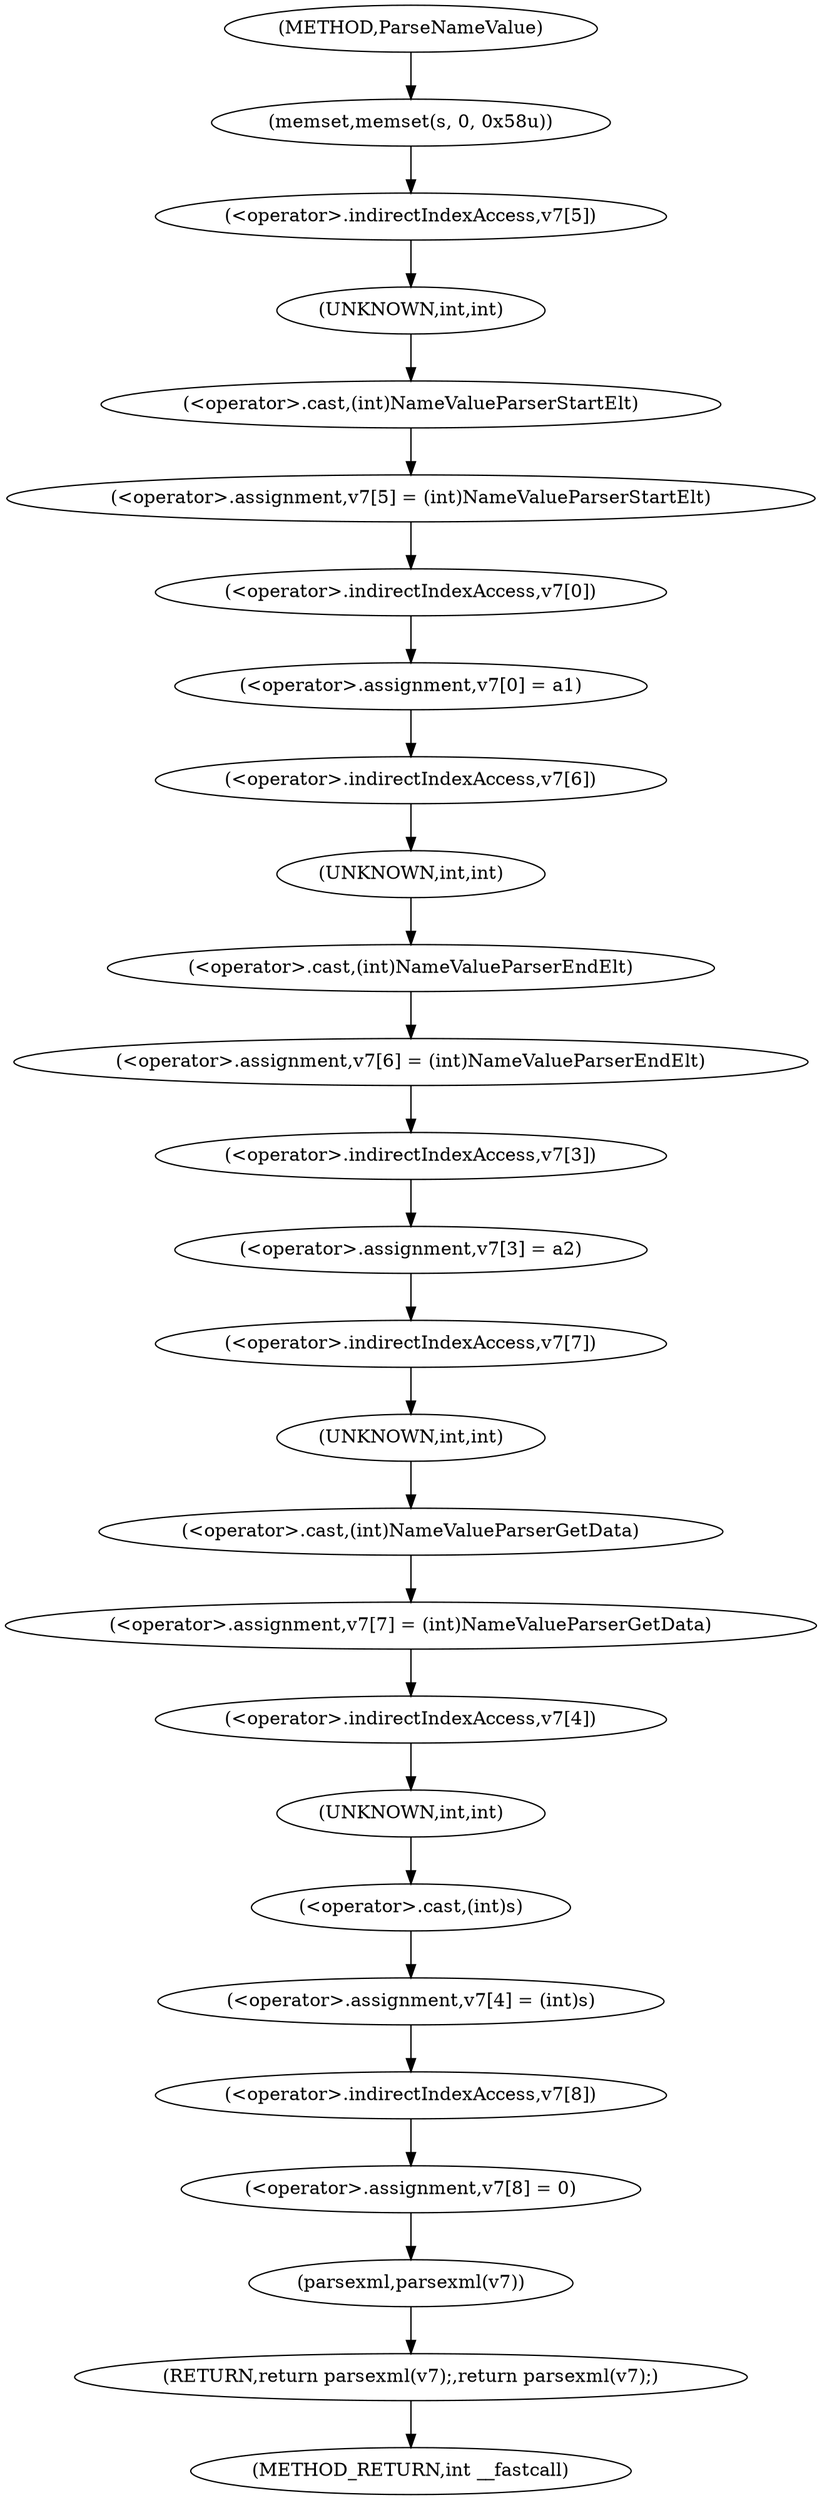 digraph ParseNameValue {  
"1000108" [label = "(memset,memset(s, 0, 0x58u))" ]
"1000112" [label = "(<operator>.assignment,v7[5] = (int)NameValueParserStartElt)" ]
"1000113" [label = "(<operator>.indirectIndexAccess,v7[5])" ]
"1000116" [label = "(<operator>.cast,(int)NameValueParserStartElt)" ]
"1000117" [label = "(UNKNOWN,int,int)" ]
"1000119" [label = "(<operator>.assignment,v7[0] = a1)" ]
"1000120" [label = "(<operator>.indirectIndexAccess,v7[0])" ]
"1000124" [label = "(<operator>.assignment,v7[6] = (int)NameValueParserEndElt)" ]
"1000125" [label = "(<operator>.indirectIndexAccess,v7[6])" ]
"1000128" [label = "(<operator>.cast,(int)NameValueParserEndElt)" ]
"1000129" [label = "(UNKNOWN,int,int)" ]
"1000131" [label = "(<operator>.assignment,v7[3] = a2)" ]
"1000132" [label = "(<operator>.indirectIndexAccess,v7[3])" ]
"1000136" [label = "(<operator>.assignment,v7[7] = (int)NameValueParserGetData)" ]
"1000137" [label = "(<operator>.indirectIndexAccess,v7[7])" ]
"1000140" [label = "(<operator>.cast,(int)NameValueParserGetData)" ]
"1000141" [label = "(UNKNOWN,int,int)" ]
"1000143" [label = "(<operator>.assignment,v7[4] = (int)s)" ]
"1000144" [label = "(<operator>.indirectIndexAccess,v7[4])" ]
"1000147" [label = "(<operator>.cast,(int)s)" ]
"1000148" [label = "(UNKNOWN,int,int)" ]
"1000150" [label = "(<operator>.assignment,v7[8] = 0)" ]
"1000151" [label = "(<operator>.indirectIndexAccess,v7[8])" ]
"1000155" [label = "(RETURN,return parsexml(v7);,return parsexml(v7);)" ]
"1000156" [label = "(parsexml,parsexml(v7))" ]
"1000102" [label = "(METHOD,ParseNameValue)" ]
"1000158" [label = "(METHOD_RETURN,int __fastcall)" ]
  "1000108" -> "1000113" 
  "1000112" -> "1000120" 
  "1000113" -> "1000117" 
  "1000116" -> "1000112" 
  "1000117" -> "1000116" 
  "1000119" -> "1000125" 
  "1000120" -> "1000119" 
  "1000124" -> "1000132" 
  "1000125" -> "1000129" 
  "1000128" -> "1000124" 
  "1000129" -> "1000128" 
  "1000131" -> "1000137" 
  "1000132" -> "1000131" 
  "1000136" -> "1000144" 
  "1000137" -> "1000141" 
  "1000140" -> "1000136" 
  "1000141" -> "1000140" 
  "1000143" -> "1000151" 
  "1000144" -> "1000148" 
  "1000147" -> "1000143" 
  "1000148" -> "1000147" 
  "1000150" -> "1000156" 
  "1000151" -> "1000150" 
  "1000155" -> "1000158" 
  "1000156" -> "1000155" 
  "1000102" -> "1000108" 
}
